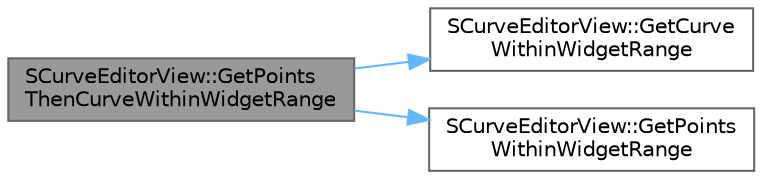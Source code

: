 digraph "SCurveEditorView::GetPointsThenCurveWithinWidgetRange"
{
 // INTERACTIVE_SVG=YES
 // LATEX_PDF_SIZE
  bgcolor="transparent";
  edge [fontname=Helvetica,fontsize=10,labelfontname=Helvetica,labelfontsize=10];
  node [fontname=Helvetica,fontsize=10,shape=box,height=0.2,width=0.4];
  rankdir="LR";
  Node1 [id="Node000001",label="SCurveEditorView::GetPoints\lThenCurveWithinWidgetRange",height=0.2,width=0.4,color="gray40", fillcolor="grey60", style="filled", fontcolor="black",tooltip="Tries to retrieve all curve points that overlap the rectangle."];
  Node1 -> Node2 [id="edge1_Node000001_Node000002",color="steelblue1",style="solid",tooltip=" "];
  Node2 [id="Node000002",label="SCurveEditorView::GetCurve\lWithinWidgetRange",height=0.2,width=0.4,color="grey40", fillcolor="white", style="filled",URL="$d7/d8b/classSCurveEditorView.html#a798c3ecbc43b7650d0f74dfbf4f8de70",tooltip="Retrieve all the curve points, if any of the interpolating points overlap the specified rectangle in ..."];
  Node1 -> Node3 [id="edge2_Node000001_Node000003",color="steelblue1",style="solid",tooltip=" "];
  Node3 [id="Node000003",label="SCurveEditorView::GetPoints\lWithinWidgetRange",height=0.2,width=0.4,color="grey40", fillcolor="white", style="filled",URL="$d7/d8b/classSCurveEditorView.html#a1ae61e4dbfa2fcb9aa2bdc17a077e082",tooltip="Retrieve all the curve points that overlap the specified rectangle in widget space."];
}

